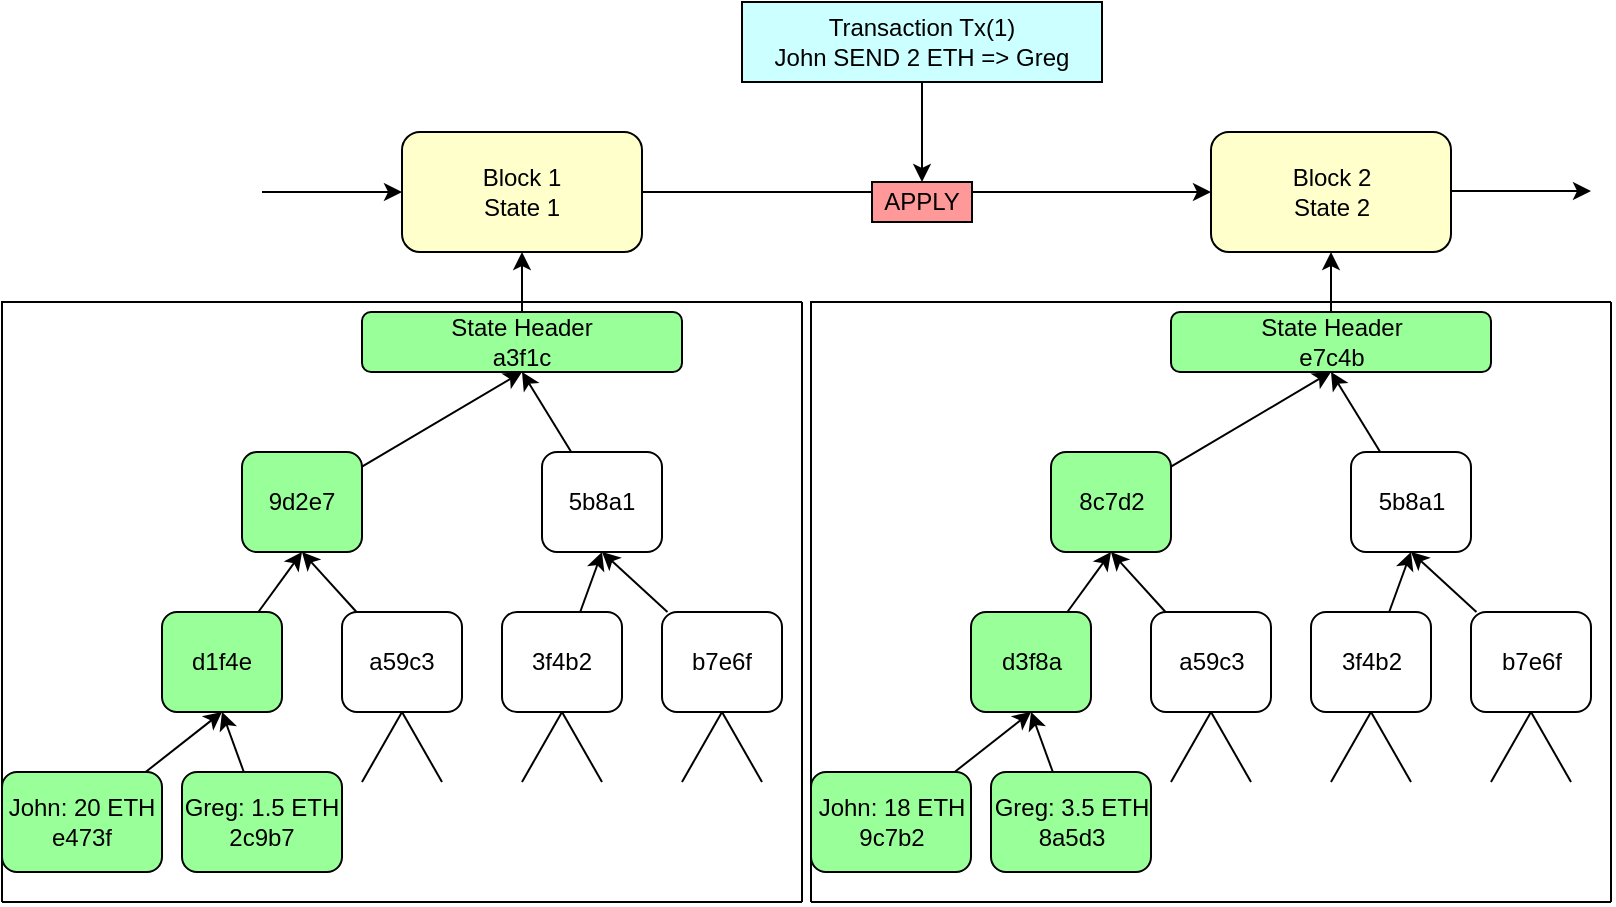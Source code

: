<mxfile>
    <diagram id="0XMYlABP2C29AUN8YgCZ" name="Page-1">
        <mxGraphModel dx="1385" dy="702" grid="1" gridSize="10" guides="1" tooltips="1" connect="1" arrows="1" fold="1" page="1" pageScale="1" pageWidth="827" pageHeight="1169" math="0" shadow="0">
            <root>
                <mxCell id="0"/>
                <mxCell id="1" parent="0"/>
                <mxCell id="126" style="edgeStyle=none;html=1;entryX=0;entryY=0.5;entryDx=0;entryDy=0;" edge="1" parent="1" source="2" target="3">
                    <mxGeometry relative="1" as="geometry"/>
                </mxCell>
                <mxCell id="2" value="Block 1&lt;br&gt;State 1" style="rounded=1;whiteSpace=wrap;html=1;fillColor=#FFFFCC;" vertex="1" parent="1">
                    <mxGeometry x="210" y="215" width="120" height="60" as="geometry"/>
                </mxCell>
                <mxCell id="3" value="Block 2&lt;br&gt;State 2" style="rounded=1;whiteSpace=wrap;html=1;fillColor=#FFFFCC;" vertex="1" parent="1">
                    <mxGeometry x="614.5" y="215" width="120" height="60" as="geometry"/>
                </mxCell>
                <mxCell id="44" style="edgeStyle=none;html=1;entryX=0.5;entryY=1;entryDx=0;entryDy=0;" edge="1" parent="1" source="23" target="2">
                    <mxGeometry relative="1" as="geometry"/>
                </mxCell>
                <mxCell id="23" value="State Header&lt;br&gt;a3f1c" style="rounded=1;whiteSpace=wrap;html=1;fillColor=#99FF99;" vertex="1" parent="1">
                    <mxGeometry x="190" y="305" width="160" height="30" as="geometry"/>
                </mxCell>
                <mxCell id="25" style="edgeStyle=none;html=1;entryX=0.5;entryY=1;entryDx=0;entryDy=0;" edge="1" parent="1" source="24" target="23">
                    <mxGeometry relative="1" as="geometry"/>
                </mxCell>
                <mxCell id="24" value="9d2e7" style="rounded=1;whiteSpace=wrap;html=1;fillColor=#99FF99;" vertex="1" parent="1">
                    <mxGeometry x="130" y="375" width="60" height="50" as="geometry"/>
                </mxCell>
                <mxCell id="27" style="edgeStyle=none;html=1;entryX=0.5;entryY=1;entryDx=0;entryDy=0;" edge="1" parent="1" source="26" target="23">
                    <mxGeometry relative="1" as="geometry"/>
                </mxCell>
                <mxCell id="26" value="5b8a1" style="rounded=1;whiteSpace=wrap;html=1;" vertex="1" parent="1">
                    <mxGeometry x="280" y="375" width="60" height="50" as="geometry"/>
                </mxCell>
                <mxCell id="37" style="edgeStyle=none;html=1;entryX=0.5;entryY=1;entryDx=0;entryDy=0;" edge="1" parent="1" source="28" target="33">
                    <mxGeometry relative="1" as="geometry"/>
                </mxCell>
                <mxCell id="28" value="John: 20 ETH&lt;br&gt;e473f" style="rounded=1;whiteSpace=wrap;html=1;fillColor=#99FF99;" vertex="1" parent="1">
                    <mxGeometry x="10" y="535" width="80" height="50" as="geometry"/>
                </mxCell>
                <mxCell id="43" style="edgeStyle=none;html=1;entryX=0.5;entryY=1;entryDx=0;entryDy=0;" edge="1" parent="1" source="29" target="33">
                    <mxGeometry relative="1" as="geometry"/>
                </mxCell>
                <mxCell id="29" value="Greg: 1.5 ETH&lt;br&gt;2c9b7" style="rounded=1;whiteSpace=wrap;html=1;fillColor=#99FF99;" vertex="1" parent="1">
                    <mxGeometry x="100" y="535" width="80" height="50" as="geometry"/>
                </mxCell>
                <mxCell id="35" style="edgeStyle=none;html=1;entryX=0.5;entryY=1;entryDx=0;entryDy=0;" edge="1" parent="1" source="33" target="24">
                    <mxGeometry relative="1" as="geometry"/>
                </mxCell>
                <mxCell id="33" value="d1f4e" style="rounded=1;whiteSpace=wrap;html=1;fillColor=#99FF99;" vertex="1" parent="1">
                    <mxGeometry x="90" y="455" width="60" height="50" as="geometry"/>
                </mxCell>
                <mxCell id="36" style="edgeStyle=none;html=1;entryX=0.5;entryY=1;entryDx=0;entryDy=0;" edge="1" parent="1" source="34" target="24">
                    <mxGeometry relative="1" as="geometry"/>
                </mxCell>
                <mxCell id="34" value="a59c3" style="rounded=1;whiteSpace=wrap;html=1;" vertex="1" parent="1">
                    <mxGeometry x="180" y="455" width="60" height="50" as="geometry"/>
                </mxCell>
                <mxCell id="41" style="edgeStyle=none;html=1;entryX=0.5;entryY=1;entryDx=0;entryDy=0;" edge="1" parent="1" source="39" target="26">
                    <mxGeometry relative="1" as="geometry"/>
                </mxCell>
                <mxCell id="39" value="3f4b2" style="rounded=1;whiteSpace=wrap;html=1;" vertex="1" parent="1">
                    <mxGeometry x="260" y="455" width="60" height="50" as="geometry"/>
                </mxCell>
                <mxCell id="42" style="edgeStyle=none;html=1;" edge="1" parent="1" source="40">
                    <mxGeometry relative="1" as="geometry">
                        <mxPoint x="310" y="425" as="targetPoint"/>
                    </mxGeometry>
                </mxCell>
                <mxCell id="40" value="b7e6f" style="rounded=1;whiteSpace=wrap;html=1;" vertex="1" parent="1">
                    <mxGeometry x="340" y="455" width="60" height="50" as="geometry"/>
                </mxCell>
                <mxCell id="46" value="" style="endArrow=none;html=1;entryX=0.5;entryY=1;entryDx=0;entryDy=0;" edge="1" parent="1" target="34">
                    <mxGeometry width="50" height="50" relative="1" as="geometry">
                        <mxPoint x="190" y="540" as="sourcePoint"/>
                        <mxPoint x="530" y="370" as="targetPoint"/>
                    </mxGeometry>
                </mxCell>
                <mxCell id="48" value="" style="endArrow=none;html=1;exitX=0.5;exitY=1;exitDx=0;exitDy=0;" edge="1" parent="1" source="34">
                    <mxGeometry width="50" height="50" relative="1" as="geometry">
                        <mxPoint x="480" y="420" as="sourcePoint"/>
                        <mxPoint x="230" y="540" as="targetPoint"/>
                    </mxGeometry>
                </mxCell>
                <mxCell id="49" value="" style="endArrow=none;html=1;entryX=0.5;entryY=1;entryDx=0;entryDy=0;" edge="1" parent="1" target="39">
                    <mxGeometry width="50" height="50" relative="1" as="geometry">
                        <mxPoint x="310" y="540" as="sourcePoint"/>
                        <mxPoint x="360" y="535" as="targetPoint"/>
                    </mxGeometry>
                </mxCell>
                <mxCell id="50" value="" style="endArrow=none;html=1;exitX=0.5;exitY=1;exitDx=0;exitDy=0;" edge="1" parent="1" source="39">
                    <mxGeometry width="50" height="50" relative="1" as="geometry">
                        <mxPoint x="220" y="515" as="sourcePoint"/>
                        <mxPoint x="270" y="540" as="targetPoint"/>
                    </mxGeometry>
                </mxCell>
                <mxCell id="51" value="" style="endArrow=none;html=1;entryX=0.5;entryY=1;entryDx=0;entryDy=0;" edge="1" parent="1" target="40">
                    <mxGeometry width="50" height="50" relative="1" as="geometry">
                        <mxPoint x="350" y="540" as="sourcePoint"/>
                        <mxPoint x="530" y="370" as="targetPoint"/>
                    </mxGeometry>
                </mxCell>
                <mxCell id="52" value="" style="endArrow=none;html=1;entryX=0.5;entryY=1;entryDx=0;entryDy=0;" edge="1" parent="1" target="40">
                    <mxGeometry width="50" height="50" relative="1" as="geometry">
                        <mxPoint x="390" y="540" as="sourcePoint"/>
                        <mxPoint x="380" y="515" as="targetPoint"/>
                    </mxGeometry>
                </mxCell>
                <mxCell id="77" value="" style="endArrow=none;html=1;" edge="1" parent="1">
                    <mxGeometry width="50" height="50" relative="1" as="geometry">
                        <mxPoint x="410" y="600" as="sourcePoint"/>
                        <mxPoint x="410" y="300" as="targetPoint"/>
                    </mxGeometry>
                </mxCell>
                <mxCell id="78" value="" style="endArrow=none;html=1;" edge="1" parent="1">
                    <mxGeometry width="50" height="50" relative="1" as="geometry">
                        <mxPoint x="10" y="600" as="sourcePoint"/>
                        <mxPoint x="410" y="600" as="targetPoint"/>
                    </mxGeometry>
                </mxCell>
                <mxCell id="79" value="" style="endArrow=none;html=1;" edge="1" parent="1">
                    <mxGeometry width="50" height="50" relative="1" as="geometry">
                        <mxPoint x="10" y="300" as="sourcePoint"/>
                        <mxPoint x="10" y="600" as="targetPoint"/>
                    </mxGeometry>
                </mxCell>
                <mxCell id="80" value="" style="endArrow=none;html=1;" edge="1" parent="1">
                    <mxGeometry width="50" height="50" relative="1" as="geometry">
                        <mxPoint x="10" y="300" as="sourcePoint"/>
                        <mxPoint x="410" y="300" as="targetPoint"/>
                    </mxGeometry>
                </mxCell>
                <mxCell id="81" value="" style="endArrow=none;html=1;" edge="1" parent="1">
                    <mxGeometry width="50" height="50" relative="1" as="geometry">
                        <mxPoint x="9.5" y="300" as="sourcePoint"/>
                        <mxPoint x="409.5" y="300" as="targetPoint"/>
                    </mxGeometry>
                </mxCell>
                <mxCell id="89" style="edgeStyle=none;html=1;entryX=0.5;entryY=0;entryDx=0;entryDy=0;" edge="1" parent="1" source="88" target="128">
                    <mxGeometry relative="1" as="geometry">
                        <mxPoint x="472.5" y="240" as="targetPoint"/>
                    </mxGeometry>
                </mxCell>
                <mxCell id="88" value="Transaction Tx(1)&lt;br&gt;John SEND 2 ETH =&amp;gt; Greg" style="rounded=0;whiteSpace=wrap;html=1;shadow=0;fillColor=#CCFFFF;" vertex="1" parent="1">
                    <mxGeometry x="380" y="150" width="180" height="40" as="geometry"/>
                </mxCell>
                <mxCell id="119" style="edgeStyle=none;html=1;entryX=0.5;entryY=1;entryDx=0;entryDy=0;" edge="1" parent="1" source="91" target="3">
                    <mxGeometry relative="1" as="geometry"/>
                </mxCell>
                <mxCell id="91" value="State Header&lt;br&gt;e7c4b" style="rounded=1;whiteSpace=wrap;html=1;fillColor=#99FF99;" vertex="1" parent="1">
                    <mxGeometry x="594.5" y="305" width="160" height="30" as="geometry"/>
                </mxCell>
                <mxCell id="92" style="edgeStyle=none;html=1;entryX=0.5;entryY=1;entryDx=0;entryDy=0;" edge="1" parent="1" source="93" target="91">
                    <mxGeometry relative="1" as="geometry"/>
                </mxCell>
                <mxCell id="93" value="8c7d2" style="rounded=1;whiteSpace=wrap;html=1;fillColor=#99FF99;" vertex="1" parent="1">
                    <mxGeometry x="534.5" y="375" width="60" height="50" as="geometry"/>
                </mxCell>
                <mxCell id="94" style="edgeStyle=none;html=1;entryX=0.5;entryY=1;entryDx=0;entryDy=0;" edge="1" parent="1" source="95" target="91">
                    <mxGeometry relative="1" as="geometry"/>
                </mxCell>
                <mxCell id="95" value="5b8a1" style="rounded=1;whiteSpace=wrap;html=1;" vertex="1" parent="1">
                    <mxGeometry x="684.5" y="375" width="60" height="50" as="geometry"/>
                </mxCell>
                <mxCell id="96" style="edgeStyle=none;html=1;entryX=0.5;entryY=1;entryDx=0;entryDy=0;" edge="1" parent="1" source="97" target="101">
                    <mxGeometry relative="1" as="geometry"/>
                </mxCell>
                <mxCell id="97" value="John: 18 ETH&lt;br&gt;9c7b2" style="rounded=1;whiteSpace=wrap;html=1;fillColor=#99FF99;" vertex="1" parent="1">
                    <mxGeometry x="414.5" y="535" width="80" height="50" as="geometry"/>
                </mxCell>
                <mxCell id="98" style="edgeStyle=none;html=1;entryX=0.5;entryY=1;entryDx=0;entryDy=0;" edge="1" parent="1" source="99" target="101">
                    <mxGeometry relative="1" as="geometry"/>
                </mxCell>
                <mxCell id="99" value="Greg: 3.5 ETH&lt;br&gt;8a5d3" style="rounded=1;whiteSpace=wrap;html=1;fillColor=#99FF99;" vertex="1" parent="1">
                    <mxGeometry x="504.5" y="535" width="80" height="50" as="geometry"/>
                </mxCell>
                <mxCell id="100" style="edgeStyle=none;html=1;entryX=0.5;entryY=1;entryDx=0;entryDy=0;" edge="1" parent="1" source="101" target="93">
                    <mxGeometry relative="1" as="geometry"/>
                </mxCell>
                <mxCell id="101" value="d3f8a" style="rounded=1;whiteSpace=wrap;html=1;fillColor=#99FF99;" vertex="1" parent="1">
                    <mxGeometry x="494.5" y="455" width="60" height="50" as="geometry"/>
                </mxCell>
                <mxCell id="102" style="edgeStyle=none;html=1;entryX=0.5;entryY=1;entryDx=0;entryDy=0;" edge="1" parent="1" source="103" target="93">
                    <mxGeometry relative="1" as="geometry"/>
                </mxCell>
                <mxCell id="103" value="a59c3" style="rounded=1;whiteSpace=wrap;html=1;" vertex="1" parent="1">
                    <mxGeometry x="584.5" y="455" width="60" height="50" as="geometry"/>
                </mxCell>
                <mxCell id="104" style="edgeStyle=none;html=1;entryX=0.5;entryY=1;entryDx=0;entryDy=0;" edge="1" parent="1" source="105" target="95">
                    <mxGeometry relative="1" as="geometry"/>
                </mxCell>
                <mxCell id="105" value="3f4b2" style="rounded=1;whiteSpace=wrap;html=1;" vertex="1" parent="1">
                    <mxGeometry x="664.5" y="455" width="60" height="50" as="geometry"/>
                </mxCell>
                <mxCell id="106" style="edgeStyle=none;html=1;" edge="1" parent="1" source="107">
                    <mxGeometry relative="1" as="geometry">
                        <mxPoint x="714.5" y="425" as="targetPoint"/>
                    </mxGeometry>
                </mxCell>
                <mxCell id="107" value="b7e6f" style="rounded=1;whiteSpace=wrap;html=1;" vertex="1" parent="1">
                    <mxGeometry x="744.5" y="455" width="60" height="50" as="geometry"/>
                </mxCell>
                <mxCell id="108" value="" style="endArrow=none;html=1;entryX=0.5;entryY=1;entryDx=0;entryDy=0;" edge="1" parent="1" target="103">
                    <mxGeometry width="50" height="50" relative="1" as="geometry">
                        <mxPoint x="594.5" y="540" as="sourcePoint"/>
                        <mxPoint x="934.5" y="370" as="targetPoint"/>
                    </mxGeometry>
                </mxCell>
                <mxCell id="109" value="" style="endArrow=none;html=1;exitX=0.5;exitY=1;exitDx=0;exitDy=0;" edge="1" parent="1" source="103">
                    <mxGeometry width="50" height="50" relative="1" as="geometry">
                        <mxPoint x="884.5" y="420" as="sourcePoint"/>
                        <mxPoint x="634.5" y="540" as="targetPoint"/>
                    </mxGeometry>
                </mxCell>
                <mxCell id="110" value="" style="endArrow=none;html=1;entryX=0.5;entryY=1;entryDx=0;entryDy=0;" edge="1" parent="1" target="105">
                    <mxGeometry width="50" height="50" relative="1" as="geometry">
                        <mxPoint x="714.5" y="540" as="sourcePoint"/>
                        <mxPoint x="764.5" y="535" as="targetPoint"/>
                    </mxGeometry>
                </mxCell>
                <mxCell id="111" value="" style="endArrow=none;html=1;exitX=0.5;exitY=1;exitDx=0;exitDy=0;" edge="1" parent="1" source="105">
                    <mxGeometry width="50" height="50" relative="1" as="geometry">
                        <mxPoint x="624.5" y="515" as="sourcePoint"/>
                        <mxPoint x="674.5" y="540" as="targetPoint"/>
                    </mxGeometry>
                </mxCell>
                <mxCell id="112" value="" style="endArrow=none;html=1;entryX=0.5;entryY=1;entryDx=0;entryDy=0;" edge="1" parent="1" target="107">
                    <mxGeometry width="50" height="50" relative="1" as="geometry">
                        <mxPoint x="754.5" y="540" as="sourcePoint"/>
                        <mxPoint x="934.5" y="370" as="targetPoint"/>
                    </mxGeometry>
                </mxCell>
                <mxCell id="113" value="" style="endArrow=none;html=1;entryX=0.5;entryY=1;entryDx=0;entryDy=0;" edge="1" parent="1" target="107">
                    <mxGeometry width="50" height="50" relative="1" as="geometry">
                        <mxPoint x="794.5" y="540" as="sourcePoint"/>
                        <mxPoint x="784.5" y="515" as="targetPoint"/>
                    </mxGeometry>
                </mxCell>
                <mxCell id="114" value="" style="endArrow=none;html=1;" edge="1" parent="1">
                    <mxGeometry width="50" height="50" relative="1" as="geometry">
                        <mxPoint x="814.5" y="600" as="sourcePoint"/>
                        <mxPoint x="814.5" y="300" as="targetPoint"/>
                    </mxGeometry>
                </mxCell>
                <mxCell id="115" value="" style="endArrow=none;html=1;" edge="1" parent="1">
                    <mxGeometry width="50" height="50" relative="1" as="geometry">
                        <mxPoint x="414.5" y="600" as="sourcePoint"/>
                        <mxPoint x="814.5" y="600" as="targetPoint"/>
                    </mxGeometry>
                </mxCell>
                <mxCell id="116" value="" style="endArrow=none;html=1;" edge="1" parent="1">
                    <mxGeometry width="50" height="50" relative="1" as="geometry">
                        <mxPoint x="414.5" y="300" as="sourcePoint"/>
                        <mxPoint x="414.5" y="600" as="targetPoint"/>
                    </mxGeometry>
                </mxCell>
                <mxCell id="117" value="" style="endArrow=none;html=1;" edge="1" parent="1">
                    <mxGeometry width="50" height="50" relative="1" as="geometry">
                        <mxPoint x="414.5" y="300" as="sourcePoint"/>
                        <mxPoint x="814.5" y="300" as="targetPoint"/>
                    </mxGeometry>
                </mxCell>
                <mxCell id="118" value="" style="endArrow=none;html=1;" edge="1" parent="1">
                    <mxGeometry width="50" height="50" relative="1" as="geometry">
                        <mxPoint x="414" y="300" as="sourcePoint"/>
                        <mxPoint x="814" y="300" as="targetPoint"/>
                    </mxGeometry>
                </mxCell>
                <mxCell id="122" value="" style="endArrow=classic;html=1;entryX=0;entryY=0.5;entryDx=0;entryDy=0;" edge="1" parent="1" target="2">
                    <mxGeometry width="50" height="50" relative="1" as="geometry">
                        <mxPoint x="140" y="245" as="sourcePoint"/>
                        <mxPoint x="510" y="320" as="targetPoint"/>
                    </mxGeometry>
                </mxCell>
                <mxCell id="124" value="" style="endArrow=classic;html=1;entryX=0;entryY=0.5;entryDx=0;entryDy=0;" edge="1" parent="1">
                    <mxGeometry width="50" height="50" relative="1" as="geometry">
                        <mxPoint x="734.5" y="244.5" as="sourcePoint"/>
                        <mxPoint x="804.5" y="244.5" as="targetPoint"/>
                    </mxGeometry>
                </mxCell>
                <mxCell id="128" value="APPLY" style="rounded=0;whiteSpace=wrap;html=1;shadow=0;fillColor=#FF9999;" vertex="1" parent="1">
                    <mxGeometry x="445" y="240" width="50" height="20" as="geometry"/>
                </mxCell>
            </root>
        </mxGraphModel>
    </diagram>
</mxfile>